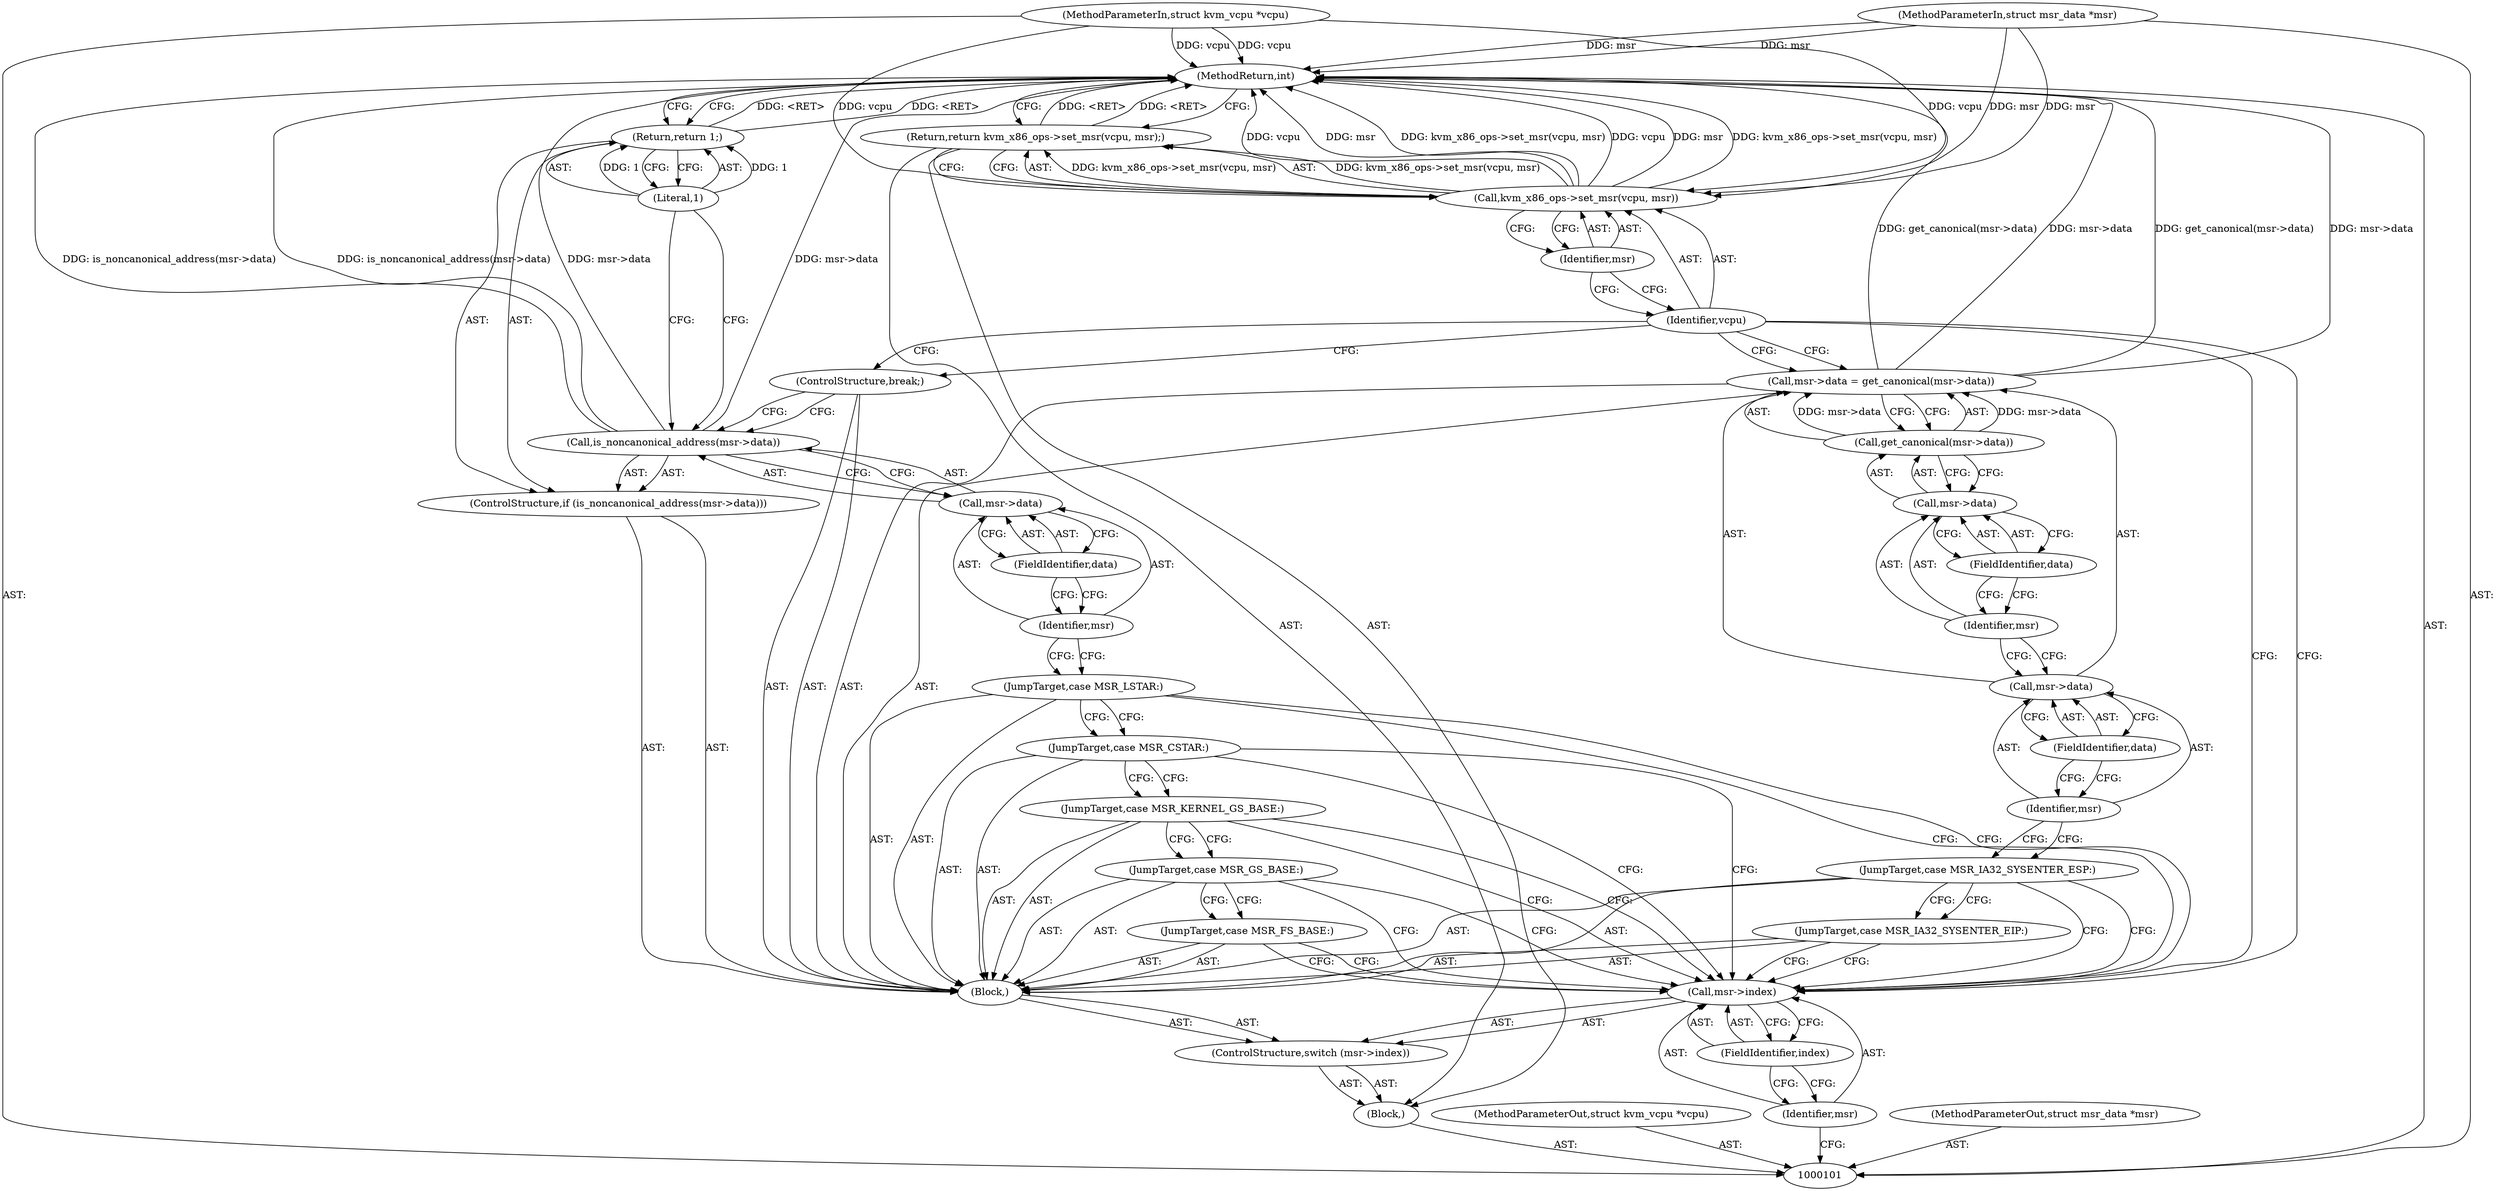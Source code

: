 digraph "0_linux_854e8bb1aa06c578c2c9145fa6bfe3680ef63b23_1" {
"1000137" [label="(MethodReturn,int)"];
"1000102" [label="(MethodParameterIn,struct kvm_vcpu *vcpu)"];
"1000166" [label="(MethodParameterOut,struct kvm_vcpu *vcpu)"];
"1000103" [label="(MethodParameterIn,struct msr_data *msr)"];
"1000167" [label="(MethodParameterOut,struct msr_data *msr)"];
"1000121" [label="(Literal,1)"];
"1000120" [label="(Return,return 1;)"];
"1000122" [label="(ControlStructure,break;)"];
"1000123" [label="(JumpTarget,case MSR_IA32_SYSENTER_EIP:)"];
"1000124" [label="(JumpTarget,case MSR_IA32_SYSENTER_ESP:)"];
"1000104" [label="(Block,)"];
"1000129" [label="(Call,get_canonical(msr->data))"];
"1000125" [label="(Call,msr->data = get_canonical(msr->data))"];
"1000126" [label="(Call,msr->data)"];
"1000127" [label="(Identifier,msr)"];
"1000130" [label="(Call,msr->data)"];
"1000131" [label="(Identifier,msr)"];
"1000132" [label="(FieldIdentifier,data)"];
"1000128" [label="(FieldIdentifier,data)"];
"1000133" [label="(Return,return kvm_x86_ops->set_msr(vcpu, msr);)"];
"1000135" [label="(Identifier,vcpu)"];
"1000136" [label="(Identifier,msr)"];
"1000134" [label="(Call,kvm_x86_ops->set_msr(vcpu, msr))"];
"1000105" [label="(ControlStructure,switch (msr->index))"];
"1000108" [label="(FieldIdentifier,index)"];
"1000109" [label="(Block,)"];
"1000106" [label="(Call,msr->index)"];
"1000107" [label="(Identifier,msr)"];
"1000110" [label="(JumpTarget,case MSR_FS_BASE:)"];
"1000111" [label="(JumpTarget,case MSR_GS_BASE:)"];
"1000112" [label="(JumpTarget,case MSR_KERNEL_GS_BASE:)"];
"1000113" [label="(JumpTarget,case MSR_CSTAR:)"];
"1000114" [label="(JumpTarget,case MSR_LSTAR:)"];
"1000115" [label="(ControlStructure,if (is_noncanonical_address(msr->data)))"];
"1000117" [label="(Call,msr->data)"];
"1000118" [label="(Identifier,msr)"];
"1000119" [label="(FieldIdentifier,data)"];
"1000116" [label="(Call,is_noncanonical_address(msr->data))"];
"1000137" -> "1000101"  [label="AST: "];
"1000137" -> "1000120"  [label="CFG: "];
"1000137" -> "1000133"  [label="CFG: "];
"1000120" -> "1000137"  [label="DDG: <RET>"];
"1000116" -> "1000137"  [label="DDG: msr->data"];
"1000116" -> "1000137"  [label="DDG: is_noncanonical_address(msr->data)"];
"1000125" -> "1000137"  [label="DDG: msr->data"];
"1000125" -> "1000137"  [label="DDG: get_canonical(msr->data)"];
"1000102" -> "1000137"  [label="DDG: vcpu"];
"1000134" -> "1000137"  [label="DDG: vcpu"];
"1000134" -> "1000137"  [label="DDG: msr"];
"1000134" -> "1000137"  [label="DDG: kvm_x86_ops->set_msr(vcpu, msr)"];
"1000103" -> "1000137"  [label="DDG: msr"];
"1000133" -> "1000137"  [label="DDG: <RET>"];
"1000102" -> "1000101"  [label="AST: "];
"1000102" -> "1000137"  [label="DDG: vcpu"];
"1000102" -> "1000134"  [label="DDG: vcpu"];
"1000166" -> "1000101"  [label="AST: "];
"1000103" -> "1000101"  [label="AST: "];
"1000103" -> "1000137"  [label="DDG: msr"];
"1000103" -> "1000134"  [label="DDG: msr"];
"1000167" -> "1000101"  [label="AST: "];
"1000121" -> "1000120"  [label="AST: "];
"1000121" -> "1000116"  [label="CFG: "];
"1000120" -> "1000121"  [label="CFG: "];
"1000121" -> "1000120"  [label="DDG: 1"];
"1000120" -> "1000115"  [label="AST: "];
"1000120" -> "1000121"  [label="CFG: "];
"1000121" -> "1000120"  [label="AST: "];
"1000137" -> "1000120"  [label="CFG: "];
"1000120" -> "1000137"  [label="DDG: <RET>"];
"1000121" -> "1000120"  [label="DDG: 1"];
"1000122" -> "1000109"  [label="AST: "];
"1000122" -> "1000116"  [label="CFG: "];
"1000135" -> "1000122"  [label="CFG: "];
"1000123" -> "1000109"  [label="AST: "];
"1000123" -> "1000106"  [label="CFG: "];
"1000124" -> "1000123"  [label="CFG: "];
"1000124" -> "1000109"  [label="AST: "];
"1000124" -> "1000106"  [label="CFG: "];
"1000124" -> "1000123"  [label="CFG: "];
"1000127" -> "1000124"  [label="CFG: "];
"1000104" -> "1000101"  [label="AST: "];
"1000105" -> "1000104"  [label="AST: "];
"1000133" -> "1000104"  [label="AST: "];
"1000129" -> "1000125"  [label="AST: "];
"1000129" -> "1000130"  [label="CFG: "];
"1000130" -> "1000129"  [label="AST: "];
"1000125" -> "1000129"  [label="CFG: "];
"1000129" -> "1000125"  [label="DDG: msr->data"];
"1000125" -> "1000109"  [label="AST: "];
"1000125" -> "1000129"  [label="CFG: "];
"1000126" -> "1000125"  [label="AST: "];
"1000129" -> "1000125"  [label="AST: "];
"1000135" -> "1000125"  [label="CFG: "];
"1000125" -> "1000137"  [label="DDG: msr->data"];
"1000125" -> "1000137"  [label="DDG: get_canonical(msr->data)"];
"1000129" -> "1000125"  [label="DDG: msr->data"];
"1000126" -> "1000125"  [label="AST: "];
"1000126" -> "1000128"  [label="CFG: "];
"1000127" -> "1000126"  [label="AST: "];
"1000128" -> "1000126"  [label="AST: "];
"1000131" -> "1000126"  [label="CFG: "];
"1000127" -> "1000126"  [label="AST: "];
"1000127" -> "1000124"  [label="CFG: "];
"1000128" -> "1000127"  [label="CFG: "];
"1000130" -> "1000129"  [label="AST: "];
"1000130" -> "1000132"  [label="CFG: "];
"1000131" -> "1000130"  [label="AST: "];
"1000132" -> "1000130"  [label="AST: "];
"1000129" -> "1000130"  [label="CFG: "];
"1000131" -> "1000130"  [label="AST: "];
"1000131" -> "1000126"  [label="CFG: "];
"1000132" -> "1000131"  [label="CFG: "];
"1000132" -> "1000130"  [label="AST: "];
"1000132" -> "1000131"  [label="CFG: "];
"1000130" -> "1000132"  [label="CFG: "];
"1000128" -> "1000126"  [label="AST: "];
"1000128" -> "1000127"  [label="CFG: "];
"1000126" -> "1000128"  [label="CFG: "];
"1000133" -> "1000104"  [label="AST: "];
"1000133" -> "1000134"  [label="CFG: "];
"1000134" -> "1000133"  [label="AST: "];
"1000137" -> "1000133"  [label="CFG: "];
"1000133" -> "1000137"  [label="DDG: <RET>"];
"1000134" -> "1000133"  [label="DDG: kvm_x86_ops->set_msr(vcpu, msr)"];
"1000135" -> "1000134"  [label="AST: "];
"1000135" -> "1000106"  [label="CFG: "];
"1000135" -> "1000122"  [label="CFG: "];
"1000135" -> "1000125"  [label="CFG: "];
"1000136" -> "1000135"  [label="CFG: "];
"1000136" -> "1000134"  [label="AST: "];
"1000136" -> "1000135"  [label="CFG: "];
"1000134" -> "1000136"  [label="CFG: "];
"1000134" -> "1000133"  [label="AST: "];
"1000134" -> "1000136"  [label="CFG: "];
"1000135" -> "1000134"  [label="AST: "];
"1000136" -> "1000134"  [label="AST: "];
"1000133" -> "1000134"  [label="CFG: "];
"1000134" -> "1000137"  [label="DDG: vcpu"];
"1000134" -> "1000137"  [label="DDG: msr"];
"1000134" -> "1000137"  [label="DDG: kvm_x86_ops->set_msr(vcpu, msr)"];
"1000134" -> "1000133"  [label="DDG: kvm_x86_ops->set_msr(vcpu, msr)"];
"1000102" -> "1000134"  [label="DDG: vcpu"];
"1000103" -> "1000134"  [label="DDG: msr"];
"1000105" -> "1000104"  [label="AST: "];
"1000106" -> "1000105"  [label="AST: "];
"1000109" -> "1000105"  [label="AST: "];
"1000108" -> "1000106"  [label="AST: "];
"1000108" -> "1000107"  [label="CFG: "];
"1000106" -> "1000108"  [label="CFG: "];
"1000109" -> "1000105"  [label="AST: "];
"1000110" -> "1000109"  [label="AST: "];
"1000111" -> "1000109"  [label="AST: "];
"1000112" -> "1000109"  [label="AST: "];
"1000113" -> "1000109"  [label="AST: "];
"1000114" -> "1000109"  [label="AST: "];
"1000115" -> "1000109"  [label="AST: "];
"1000122" -> "1000109"  [label="AST: "];
"1000123" -> "1000109"  [label="AST: "];
"1000124" -> "1000109"  [label="AST: "];
"1000125" -> "1000109"  [label="AST: "];
"1000106" -> "1000105"  [label="AST: "];
"1000106" -> "1000108"  [label="CFG: "];
"1000107" -> "1000106"  [label="AST: "];
"1000108" -> "1000106"  [label="AST: "];
"1000110" -> "1000106"  [label="CFG: "];
"1000111" -> "1000106"  [label="CFG: "];
"1000112" -> "1000106"  [label="CFG: "];
"1000113" -> "1000106"  [label="CFG: "];
"1000114" -> "1000106"  [label="CFG: "];
"1000123" -> "1000106"  [label="CFG: "];
"1000124" -> "1000106"  [label="CFG: "];
"1000135" -> "1000106"  [label="CFG: "];
"1000107" -> "1000106"  [label="AST: "];
"1000107" -> "1000101"  [label="CFG: "];
"1000108" -> "1000107"  [label="CFG: "];
"1000110" -> "1000109"  [label="AST: "];
"1000110" -> "1000106"  [label="CFG: "];
"1000111" -> "1000110"  [label="CFG: "];
"1000111" -> "1000109"  [label="AST: "];
"1000111" -> "1000106"  [label="CFG: "];
"1000111" -> "1000110"  [label="CFG: "];
"1000112" -> "1000111"  [label="CFG: "];
"1000112" -> "1000109"  [label="AST: "];
"1000112" -> "1000106"  [label="CFG: "];
"1000112" -> "1000111"  [label="CFG: "];
"1000113" -> "1000112"  [label="CFG: "];
"1000113" -> "1000109"  [label="AST: "];
"1000113" -> "1000106"  [label="CFG: "];
"1000113" -> "1000112"  [label="CFG: "];
"1000114" -> "1000113"  [label="CFG: "];
"1000114" -> "1000109"  [label="AST: "];
"1000114" -> "1000106"  [label="CFG: "];
"1000114" -> "1000113"  [label="CFG: "];
"1000118" -> "1000114"  [label="CFG: "];
"1000115" -> "1000109"  [label="AST: "];
"1000116" -> "1000115"  [label="AST: "];
"1000120" -> "1000115"  [label="AST: "];
"1000117" -> "1000116"  [label="AST: "];
"1000117" -> "1000119"  [label="CFG: "];
"1000118" -> "1000117"  [label="AST: "];
"1000119" -> "1000117"  [label="AST: "];
"1000116" -> "1000117"  [label="CFG: "];
"1000118" -> "1000117"  [label="AST: "];
"1000118" -> "1000114"  [label="CFG: "];
"1000119" -> "1000118"  [label="CFG: "];
"1000119" -> "1000117"  [label="AST: "];
"1000119" -> "1000118"  [label="CFG: "];
"1000117" -> "1000119"  [label="CFG: "];
"1000116" -> "1000115"  [label="AST: "];
"1000116" -> "1000117"  [label="CFG: "];
"1000117" -> "1000116"  [label="AST: "];
"1000121" -> "1000116"  [label="CFG: "];
"1000122" -> "1000116"  [label="CFG: "];
"1000116" -> "1000137"  [label="DDG: msr->data"];
"1000116" -> "1000137"  [label="DDG: is_noncanonical_address(msr->data)"];
}

